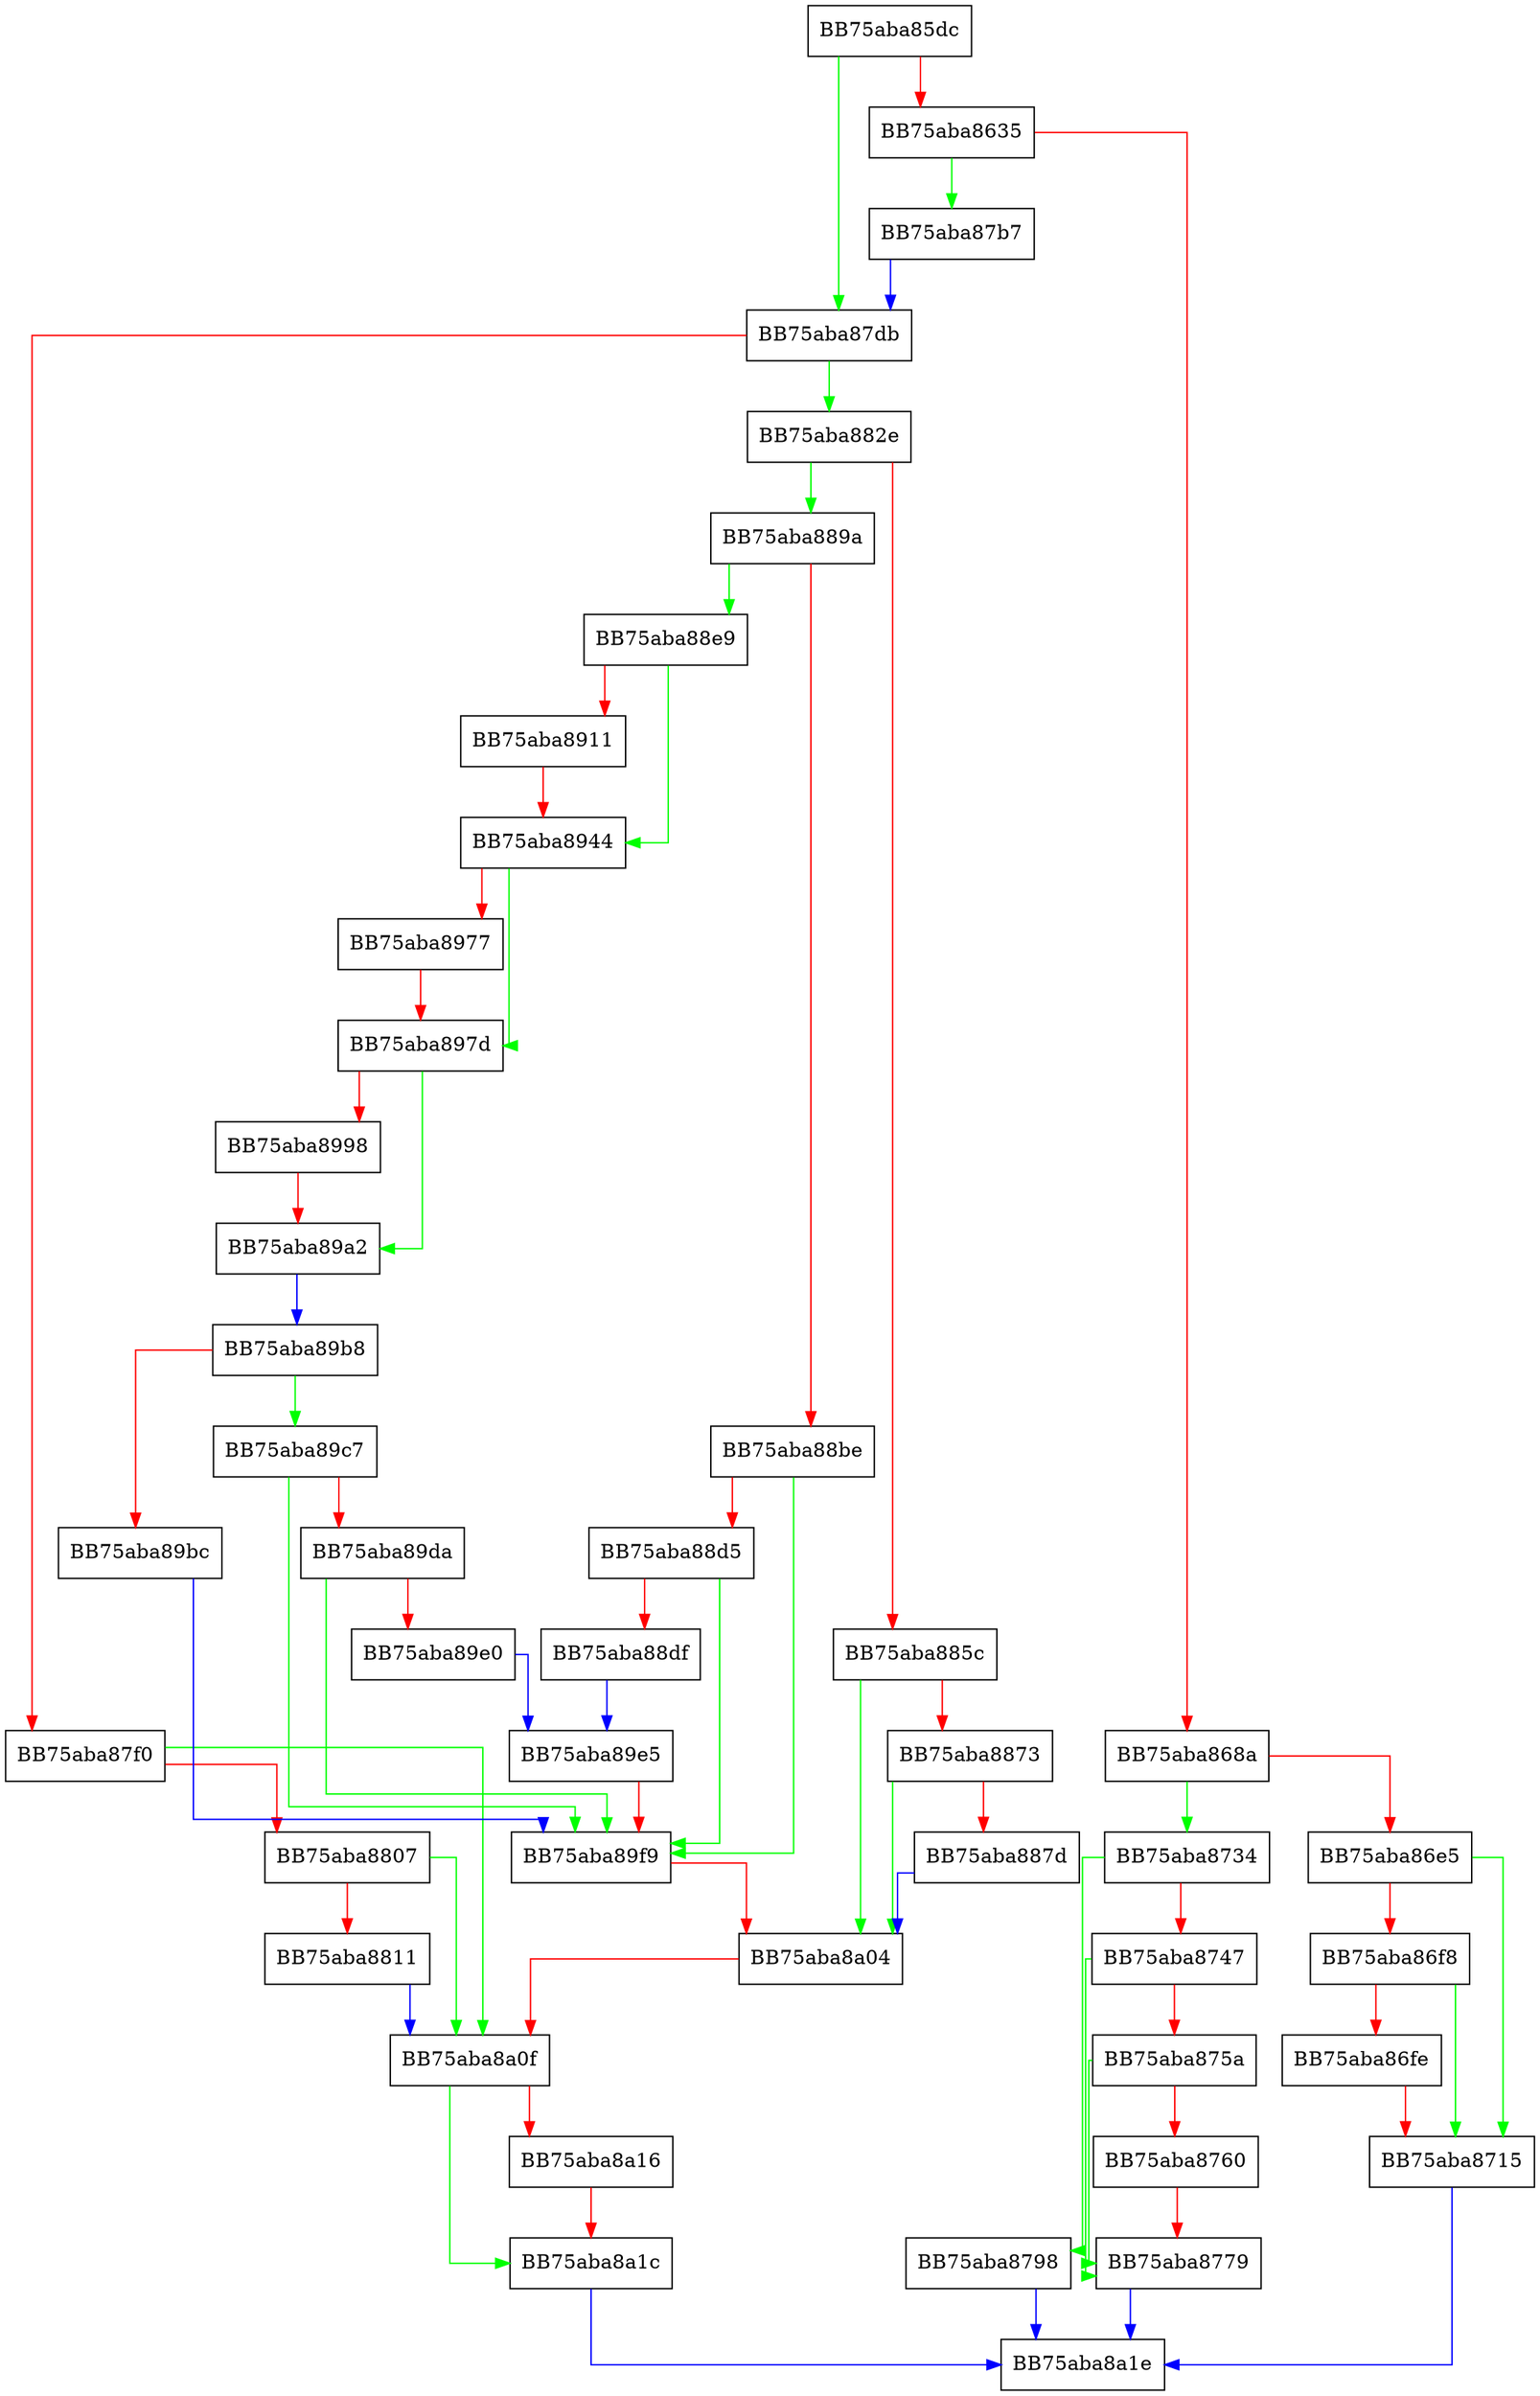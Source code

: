 digraph RemoveFirewallRule {
  node [shape="box"];
  graph [splines=ortho];
  BB75aba85dc -> BB75aba87db [color="green"];
  BB75aba85dc -> BB75aba8635 [color="red"];
  BB75aba8635 -> BB75aba87b7 [color="green"];
  BB75aba8635 -> BB75aba868a [color="red"];
  BB75aba868a -> BB75aba8734 [color="green"];
  BB75aba868a -> BB75aba86e5 [color="red"];
  BB75aba86e5 -> BB75aba8715 [color="green"];
  BB75aba86e5 -> BB75aba86f8 [color="red"];
  BB75aba86f8 -> BB75aba8715 [color="green"];
  BB75aba86f8 -> BB75aba86fe [color="red"];
  BB75aba86fe -> BB75aba8715 [color="red"];
  BB75aba8715 -> BB75aba8a1e [color="blue"];
  BB75aba8734 -> BB75aba8798 [color="green"];
  BB75aba8734 -> BB75aba8747 [color="red"];
  BB75aba8747 -> BB75aba8779 [color="green"];
  BB75aba8747 -> BB75aba875a [color="red"];
  BB75aba875a -> BB75aba8779 [color="green"];
  BB75aba875a -> BB75aba8760 [color="red"];
  BB75aba8760 -> BB75aba8779 [color="red"];
  BB75aba8779 -> BB75aba8a1e [color="blue"];
  BB75aba8798 -> BB75aba8a1e [color="blue"];
  BB75aba87b7 -> BB75aba87db [color="blue"];
  BB75aba87db -> BB75aba882e [color="green"];
  BB75aba87db -> BB75aba87f0 [color="red"];
  BB75aba87f0 -> BB75aba8a0f [color="green"];
  BB75aba87f0 -> BB75aba8807 [color="red"];
  BB75aba8807 -> BB75aba8a0f [color="green"];
  BB75aba8807 -> BB75aba8811 [color="red"];
  BB75aba8811 -> BB75aba8a0f [color="blue"];
  BB75aba882e -> BB75aba889a [color="green"];
  BB75aba882e -> BB75aba885c [color="red"];
  BB75aba885c -> BB75aba8a04 [color="green"];
  BB75aba885c -> BB75aba8873 [color="red"];
  BB75aba8873 -> BB75aba8a04 [color="green"];
  BB75aba8873 -> BB75aba887d [color="red"];
  BB75aba887d -> BB75aba8a04 [color="blue"];
  BB75aba889a -> BB75aba88e9 [color="green"];
  BB75aba889a -> BB75aba88be [color="red"];
  BB75aba88be -> BB75aba89f9 [color="green"];
  BB75aba88be -> BB75aba88d5 [color="red"];
  BB75aba88d5 -> BB75aba89f9 [color="green"];
  BB75aba88d5 -> BB75aba88df [color="red"];
  BB75aba88df -> BB75aba89e5 [color="blue"];
  BB75aba88e9 -> BB75aba8944 [color="green"];
  BB75aba88e9 -> BB75aba8911 [color="red"];
  BB75aba8911 -> BB75aba8944 [color="red"];
  BB75aba8944 -> BB75aba897d [color="green"];
  BB75aba8944 -> BB75aba8977 [color="red"];
  BB75aba8977 -> BB75aba897d [color="red"];
  BB75aba897d -> BB75aba89a2 [color="green"];
  BB75aba897d -> BB75aba8998 [color="red"];
  BB75aba8998 -> BB75aba89a2 [color="red"];
  BB75aba89a2 -> BB75aba89b8 [color="blue"];
  BB75aba89b8 -> BB75aba89c7 [color="green"];
  BB75aba89b8 -> BB75aba89bc [color="red"];
  BB75aba89bc -> BB75aba89f9 [color="blue"];
  BB75aba89c7 -> BB75aba89f9 [color="green"];
  BB75aba89c7 -> BB75aba89da [color="red"];
  BB75aba89da -> BB75aba89f9 [color="green"];
  BB75aba89da -> BB75aba89e0 [color="red"];
  BB75aba89e0 -> BB75aba89e5 [color="blue"];
  BB75aba89e5 -> BB75aba89f9 [color="red"];
  BB75aba89f9 -> BB75aba8a04 [color="red"];
  BB75aba8a04 -> BB75aba8a0f [color="red"];
  BB75aba8a0f -> BB75aba8a1c [color="green"];
  BB75aba8a0f -> BB75aba8a16 [color="red"];
  BB75aba8a16 -> BB75aba8a1c [color="red"];
  BB75aba8a1c -> BB75aba8a1e [color="blue"];
}